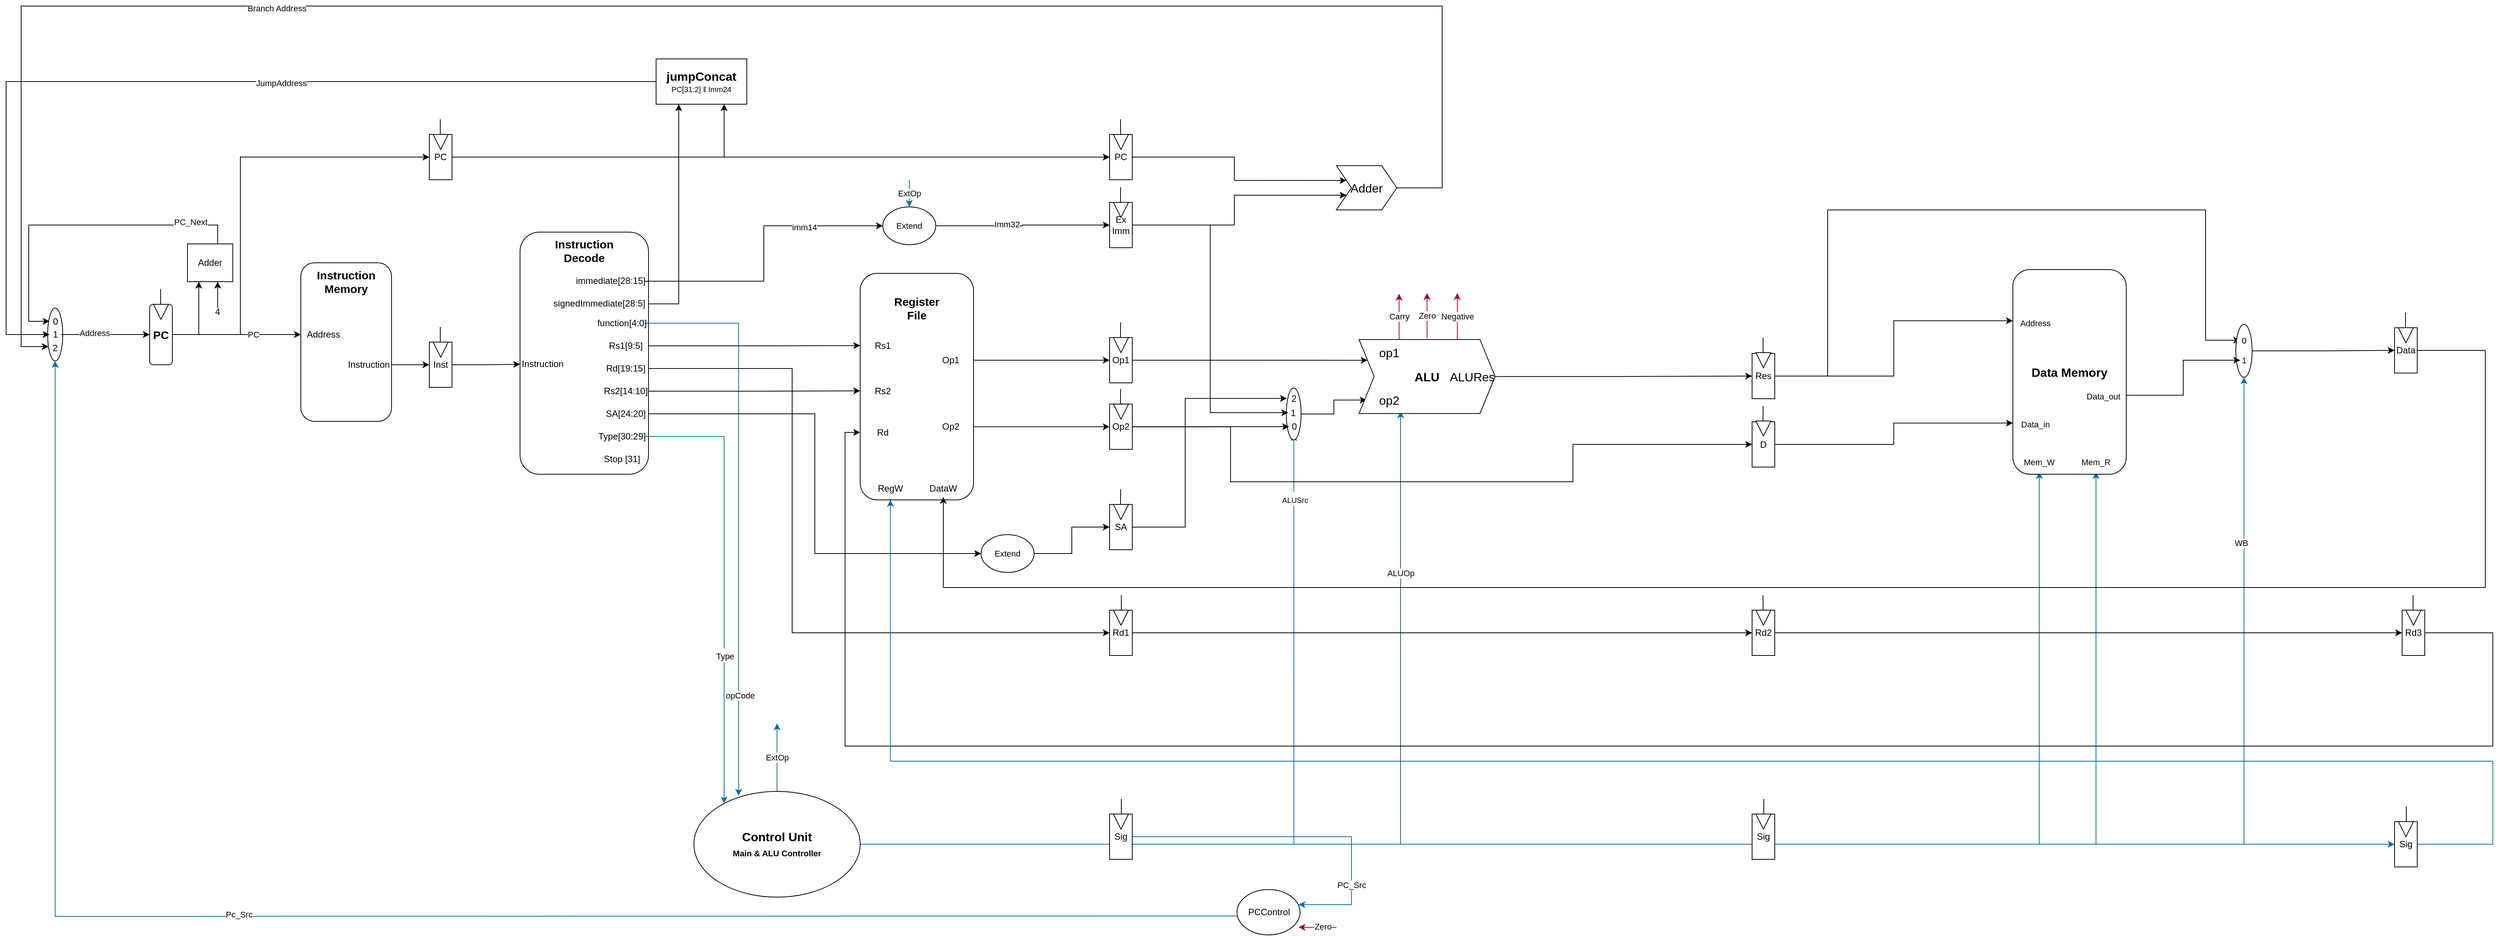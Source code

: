<mxfile version="21.6.1" type="device">
  <diagram name="Page-1" id="oXEudOJj_U4BH6R97gdO">
    <mxGraphModel dx="3387" dy="2086" grid="1" gridSize="10" guides="1" tooltips="1" connect="1" arrows="1" fold="1" page="1" pageScale="1" pageWidth="850" pageHeight="1100" math="0" shadow="0">
      <root>
        <mxCell id="0" />
        <mxCell id="1" parent="0" />
        <mxCell id="ouAhPFaxpFhqAEhYPpZJ-1" value="" style="rounded=1;whiteSpace=wrap;html=1;" parent="1" vertex="1">
          <mxGeometry x="-1100" y="200" width="120" height="210" as="geometry" />
        </mxCell>
        <mxCell id="ouAhPFaxpFhqAEhYPpZJ-2" value="&lt;b&gt;&lt;font style=&quot;font-size: 15px;&quot;&gt;Instruction Memory&lt;/font&gt;&lt;/b&gt;" style="text;html=1;strokeColor=none;fillColor=none;align=center;verticalAlign=middle;whiteSpace=wrap;rounded=0;" parent="1" vertex="1">
          <mxGeometry x="-1070" y="210" width="60" height="30" as="geometry" />
        </mxCell>
        <mxCell id="ouAhPFaxpFhqAEhYPpZJ-3" value="Address" style="text;html=1;strokeColor=none;fillColor=none;align=center;verticalAlign=middle;whiteSpace=wrap;rounded=0;" parent="1" vertex="1">
          <mxGeometry x="-1100" y="280" width="60" height="30" as="geometry" />
        </mxCell>
        <mxCell id="ouAhPFaxpFhqAEhYPpZJ-62" style="edgeStyle=orthogonalEdgeStyle;rounded=0;orthogonalLoop=1;jettySize=auto;html=1;entryX=0;entryY=0.5;entryDx=0;entryDy=0;" parent="1" source="ouAhPFaxpFhqAEhYPpZJ-4" target="ouAhPFaxpFhqAEhYPpZJ-21" edge="1">
          <mxGeometry relative="1" as="geometry" />
        </mxCell>
        <mxCell id="ouAhPFaxpFhqAEhYPpZJ-4" value="Instruction" style="text;html=1;strokeColor=none;fillColor=none;align=center;verticalAlign=middle;whiteSpace=wrap;rounded=0;" parent="1" vertex="1">
          <mxGeometry x="-1040" y="320" width="60" height="30" as="geometry" />
        </mxCell>
        <mxCell id="ouAhPFaxpFhqAEhYPpZJ-5" value="" style="rounded=1;whiteSpace=wrap;html=1;" parent="1" vertex="1">
          <mxGeometry x="-810" y="159.41" width="170" height="320.59" as="geometry" />
        </mxCell>
        <mxCell id="ouAhPFaxpFhqAEhYPpZJ-6" value="Instruction" style="text;html=1;strokeColor=none;fillColor=none;align=center;verticalAlign=middle;whiteSpace=wrap;rounded=0;" parent="1" vertex="1">
          <mxGeometry x="-810" y="319.41" width="60" height="30" as="geometry" />
        </mxCell>
        <mxCell id="ouAhPFaxpFhqAEhYPpZJ-7" value="&lt;b&gt;&lt;font style=&quot;font-size: 15px;&quot;&gt;Instruction Decode&lt;/font&gt;&lt;/b&gt;" style="text;html=1;strokeColor=none;fillColor=none;align=center;verticalAlign=middle;whiteSpace=wrap;rounded=0;" parent="1" vertex="1">
          <mxGeometry x="-755" y="169.41" width="60" height="30" as="geometry" />
        </mxCell>
        <mxCell id="6wjVAZFDUdarTCXk0sE8-6" style="edgeStyle=orthogonalEdgeStyle;rounded=0;orthogonalLoop=1;jettySize=auto;html=1;fillColor=#1ba1e2;strokeColor=#006EAF;entryX=0.269;entryY=0.041;entryDx=0;entryDy=0;entryPerimeter=0;" parent="1" source="ouAhPFaxpFhqAEhYPpZJ-8" target="6wjVAZFDUdarTCXk0sE8-11" edge="1">
          <mxGeometry relative="1" as="geometry">
            <mxPoint x="-436" y="906" as="targetPoint" />
          </mxGeometry>
        </mxCell>
        <mxCell id="6wjVAZFDUdarTCXk0sE8-14" value="opCode" style="edgeLabel;html=1;align=center;verticalAlign=middle;resizable=0;points=[];fontSize=11;" parent="6wjVAZFDUdarTCXk0sE8-6" vertex="1" connectable="0">
          <mxGeometry x="0.644" y="2" relative="1" as="geometry">
            <mxPoint as="offset" />
          </mxGeometry>
        </mxCell>
        <mxCell id="ouAhPFaxpFhqAEhYPpZJ-8" value="function[4:0]" style="text;html=1;strokeColor=none;fillColor=none;align=center;verticalAlign=middle;whiteSpace=wrap;rounded=0;" parent="1" vertex="1">
          <mxGeometry x="-705" y="265" width="60" height="30" as="geometry" />
        </mxCell>
        <mxCell id="6wjVAZFDUdarTCXk0sE8-16" style="edgeStyle=orthogonalEdgeStyle;rounded=0;orthogonalLoop=1;jettySize=auto;html=1;fontSize=11;entryX=0;entryY=0.5;entryDx=0;entryDy=0;" parent="1" source="ouAhPFaxpFhqAEhYPpZJ-9" target="ouAhPFaxpFhqAEhYPpZJ-29" edge="1">
          <mxGeometry relative="1" as="geometry">
            <mxPoint x="-470" y="380" as="targetPoint" />
          </mxGeometry>
        </mxCell>
        <mxCell id="ouAhPFaxpFhqAEhYPpZJ-9" value="Rs2[14:10]" style="text;html=1;strokeColor=none;fillColor=none;align=center;verticalAlign=middle;whiteSpace=wrap;rounded=0;" parent="1" vertex="1">
          <mxGeometry x="-700" y="355" width="60" height="30" as="geometry" />
        </mxCell>
        <mxCell id="6wjVAZFDUdarTCXk0sE8-15" style="edgeStyle=orthogonalEdgeStyle;rounded=0;orthogonalLoop=1;jettySize=auto;html=1;entryX=0;entryY=0.5;entryDx=0;entryDy=0;fontSize=11;" parent="1" source="ouAhPFaxpFhqAEhYPpZJ-10" target="ouAhPFaxpFhqAEhYPpZJ-27" edge="1">
          <mxGeometry relative="1" as="geometry" />
        </mxCell>
        <mxCell id="ouAhPFaxpFhqAEhYPpZJ-10" value="Rs1[9:5]" style="text;html=1;strokeColor=none;fillColor=none;align=center;verticalAlign=middle;whiteSpace=wrap;rounded=0;" parent="1" vertex="1">
          <mxGeometry x="-700" y="295" width="60" height="30" as="geometry" />
        </mxCell>
        <mxCell id="6wjVAZFDUdarTCXk0sE8-27" style="edgeStyle=orthogonalEdgeStyle;rounded=0;orthogonalLoop=1;jettySize=auto;html=1;fontSize=11;entryX=0;entryY=0.5;entryDx=0;entryDy=0;" parent="1" source="ouAhPFaxpFhqAEhYPpZJ-12" target="6wjVAZFDUdarTCXk0sE8-28" edge="1">
          <mxGeometry relative="1" as="geometry">
            <mxPoint x="-420" y="731" as="targetPoint" />
            <Array as="points">
              <mxPoint x="-450" y="340" />
              <mxPoint x="-450" y="690" />
            </Array>
          </mxGeometry>
        </mxCell>
        <mxCell id="ouAhPFaxpFhqAEhYPpZJ-12" value="Rd[19:15]" style="text;html=1;strokeColor=none;fillColor=none;align=center;verticalAlign=middle;whiteSpace=wrap;rounded=0;" parent="1" vertex="1">
          <mxGeometry x="-700" y="325" width="60" height="30" as="geometry" />
        </mxCell>
        <mxCell id="6wjVAZFDUdarTCXk0sE8-146" style="edgeStyle=orthogonalEdgeStyle;rounded=0;orthogonalLoop=1;jettySize=auto;html=1;entryX=0;entryY=0.5;entryDx=0;entryDy=0;fontSize=11;" parent="1" source="ouAhPFaxpFhqAEhYPpZJ-15" target="6wjVAZFDUdarTCXk0sE8-141" edge="1">
          <mxGeometry relative="1" as="geometry" />
        </mxCell>
        <mxCell id="ouAhPFaxpFhqAEhYPpZJ-15" value="SA[24:20]" style="text;html=1;strokeColor=none;fillColor=none;align=center;verticalAlign=middle;whiteSpace=wrap;rounded=0;" parent="1" vertex="1">
          <mxGeometry x="-700" y="385" width="60" height="30" as="geometry" />
        </mxCell>
        <mxCell id="wLsJZr9vulb0QZbWlHcq-2" style="edgeStyle=orthogonalEdgeStyle;rounded=0;orthogonalLoop=1;jettySize=auto;html=1;entryX=0.25;entryY=1;entryDx=0;entryDy=0;" parent="1" source="ouAhPFaxpFhqAEhYPpZJ-16" target="6wjVAZFDUdarTCXk0sE8-1" edge="1">
          <mxGeometry relative="1" as="geometry">
            <mxPoint x="-570" y="20" as="targetPoint" />
          </mxGeometry>
        </mxCell>
        <mxCell id="ouAhPFaxpFhqAEhYPpZJ-16" value="signedImmediate[28:5]" style="text;html=1;strokeColor=none;fillColor=none;align=center;verticalAlign=middle;whiteSpace=wrap;rounded=0;" parent="1" vertex="1">
          <mxGeometry x="-770" y="239.41" width="130" height="30" as="geometry" />
        </mxCell>
        <mxCell id="6wjVAZFDUdarTCXk0sE8-44" style="edgeStyle=orthogonalEdgeStyle;rounded=0;orthogonalLoop=1;jettySize=auto;html=1;entryX=0;entryY=0.5;entryDx=0;entryDy=0;fontSize=11;" parent="1" source="ouAhPFaxpFhqAEhYPpZJ-17" target="6wjVAZFDUdarTCXk0sE8-43" edge="1">
          <mxGeometry relative="1" as="geometry" />
        </mxCell>
        <mxCell id="6wjVAZFDUdarTCXk0sE8-45" value="imm14" style="edgeLabel;html=1;align=center;verticalAlign=middle;resizable=0;points=[];fontSize=11;" parent="6wjVAZFDUdarTCXk0sE8-44" vertex="1" connectable="0">
          <mxGeometry x="0.464" y="-2" relative="1" as="geometry">
            <mxPoint as="offset" />
          </mxGeometry>
        </mxCell>
        <mxCell id="ouAhPFaxpFhqAEhYPpZJ-17" value="immediate[28:15]" style="text;html=1;strokeColor=none;fillColor=none;align=center;verticalAlign=middle;whiteSpace=wrap;rounded=0;" parent="1" vertex="1">
          <mxGeometry x="-735" y="209.41" width="90" height="30" as="geometry" />
        </mxCell>
        <mxCell id="ouAhPFaxpFhqAEhYPpZJ-20" style="edgeStyle=orthogonalEdgeStyle;rounded=0;orthogonalLoop=1;jettySize=auto;html=1;entryX=0;entryY=0.5;entryDx=0;entryDy=0;" parent="1" source="ouAhPFaxpFhqAEhYPpZJ-19" target="ouAhPFaxpFhqAEhYPpZJ-3" edge="1">
          <mxGeometry relative="1" as="geometry">
            <Array as="points">
              <mxPoint x="-1230" y="295" />
              <mxPoint x="-1230" y="295" />
            </Array>
          </mxGeometry>
        </mxCell>
        <mxCell id="ouAhPFaxpFhqAEhYPpZJ-66" value="PC" style="edgeLabel;html=1;align=center;verticalAlign=middle;resizable=0;points=[];" parent="ouAhPFaxpFhqAEhYPpZJ-20" vertex="1" connectable="0">
          <mxGeometry x="0.259" relative="1" as="geometry">
            <mxPoint as="offset" />
          </mxGeometry>
        </mxCell>
        <mxCell id="ouAhPFaxpFhqAEhYPpZJ-55" style="edgeStyle=orthogonalEdgeStyle;rounded=0;orthogonalLoop=1;jettySize=auto;html=1;entryX=0.25;entryY=1;entryDx=0;entryDy=0;" parent="1" source="ouAhPFaxpFhqAEhYPpZJ-19" target="ouAhPFaxpFhqAEhYPpZJ-38" edge="1">
          <mxGeometry relative="1" as="geometry" />
        </mxCell>
        <mxCell id="wLsJZr9vulb0QZbWlHcq-12" style="edgeStyle=orthogonalEdgeStyle;rounded=0;orthogonalLoop=1;jettySize=auto;html=1;entryX=0;entryY=0.5;entryDx=0;entryDy=0;" parent="1" source="ouAhPFaxpFhqAEhYPpZJ-19" target="wLsJZr9vulb0QZbWlHcq-9" edge="1">
          <mxGeometry relative="1" as="geometry">
            <Array as="points">
              <mxPoint x="-1180" y="295" />
              <mxPoint x="-1180" y="60" />
            </Array>
          </mxGeometry>
        </mxCell>
        <mxCell id="ouAhPFaxpFhqAEhYPpZJ-19" value="&lt;b&gt;&lt;font style=&quot;font-size: 15px;&quot;&gt;PC&lt;/font&gt;&lt;/b&gt;" style="rounded=1;whiteSpace=wrap;html=1;" parent="1" vertex="1">
          <mxGeometry x="-1300" y="255" width="30" height="80" as="geometry" />
        </mxCell>
        <mxCell id="ouAhPFaxpFhqAEhYPpZJ-24" value="" style="rounded=1;whiteSpace=wrap;html=1;" parent="1" vertex="1">
          <mxGeometry x="-360" y="214" width="150" height="300" as="geometry" />
        </mxCell>
        <mxCell id="ouAhPFaxpFhqAEhYPpZJ-25" style="edgeStyle=orthogonalEdgeStyle;rounded=0;orthogonalLoop=1;jettySize=auto;html=1;exitX=0.5;exitY=1;exitDx=0;exitDy=0;" parent="1" source="ouAhPFaxpFhqAEhYPpZJ-5" target="ouAhPFaxpFhqAEhYPpZJ-5" edge="1">
          <mxGeometry relative="1" as="geometry" />
        </mxCell>
        <mxCell id="ouAhPFaxpFhqAEhYPpZJ-26" value="&lt;b&gt;&lt;font style=&quot;font-size: 15px;&quot;&gt;Register File&lt;/font&gt;&lt;/b&gt;" style="text;html=1;strokeColor=none;fillColor=none;align=center;verticalAlign=middle;whiteSpace=wrap;rounded=0;" parent="1" vertex="1">
          <mxGeometry x="-315" y="244.59" width="60" height="30" as="geometry" />
        </mxCell>
        <mxCell id="ouAhPFaxpFhqAEhYPpZJ-27" value="Rs1" style="text;html=1;strokeColor=none;fillColor=none;align=center;verticalAlign=middle;whiteSpace=wrap;rounded=0;" parent="1" vertex="1">
          <mxGeometry x="-360" y="294.59" width="60" height="30" as="geometry" />
        </mxCell>
        <mxCell id="ouAhPFaxpFhqAEhYPpZJ-29" value="Rs2" style="text;html=1;strokeColor=none;fillColor=none;align=center;verticalAlign=middle;whiteSpace=wrap;rounded=0;" parent="1" vertex="1">
          <mxGeometry x="-360" y="354.59" width="60" height="30" as="geometry" />
        </mxCell>
        <mxCell id="ouAhPFaxpFhqAEhYPpZJ-30" value="Rd" style="text;html=1;strokeColor=none;fillColor=none;align=center;verticalAlign=middle;whiteSpace=wrap;rounded=0;" parent="1" vertex="1">
          <mxGeometry x="-360" y="409.59" width="60" height="30" as="geometry" />
        </mxCell>
        <mxCell id="ouAhPFaxpFhqAEhYPpZJ-34" value="" style="ellipse;whiteSpace=wrap;html=1;rotation=90;" parent="1" vertex="1">
          <mxGeometry x="-1460" y="285" width="70" height="20" as="geometry" />
        </mxCell>
        <mxCell id="ouAhPFaxpFhqAEhYPpZJ-35" value="2" style="text;html=1;strokeColor=none;fillColor=none;align=center;verticalAlign=middle;whiteSpace=wrap;rounded=0;" parent="1" vertex="1">
          <mxGeometry x="-1433.75" y="305" width="17.5" height="15" as="geometry" />
        </mxCell>
        <mxCell id="ouAhPFaxpFhqAEhYPpZJ-36" value="1" style="text;html=1;strokeColor=none;fillColor=none;align=center;verticalAlign=middle;whiteSpace=wrap;rounded=0;" parent="1" vertex="1">
          <mxGeometry x="-1432.5" y="280" width="15" height="30" as="geometry" />
        </mxCell>
        <mxCell id="ouAhPFaxpFhqAEhYPpZJ-49" style="edgeStyle=orthogonalEdgeStyle;rounded=0;orthogonalLoop=1;jettySize=auto;html=1;entryX=0;entryY=0.5;entryDx=0;entryDy=0;exitX=1;exitY=0.5;exitDx=0;exitDy=0;" parent="1" source="ouAhPFaxpFhqAEhYPpZJ-36" target="ouAhPFaxpFhqAEhYPpZJ-19" edge="1">
          <mxGeometry relative="1" as="geometry">
            <Array as="points" />
            <mxPoint x="-1410" y="295" as="sourcePoint" />
          </mxGeometry>
        </mxCell>
        <mxCell id="ouAhPFaxpFhqAEhYPpZJ-64" value="Address" style="edgeLabel;html=1;align=center;verticalAlign=middle;resizable=0;points=[];" parent="ouAhPFaxpFhqAEhYPpZJ-49" vertex="1" connectable="0">
          <mxGeometry x="-0.255" y="2" relative="1" as="geometry">
            <mxPoint as="offset" />
          </mxGeometry>
        </mxCell>
        <mxCell id="ouAhPFaxpFhqAEhYPpZJ-37" value="0" style="text;html=1;strokeColor=none;fillColor=none;align=center;verticalAlign=middle;whiteSpace=wrap;rounded=0;" parent="1" vertex="1">
          <mxGeometry x="-1432.5" y="270" width="15" height="15" as="geometry" />
        </mxCell>
        <mxCell id="ouAhPFaxpFhqAEhYPpZJ-46" style="edgeStyle=orthogonalEdgeStyle;rounded=0;orthogonalLoop=1;jettySize=auto;html=1;entryX=0;entryY=0.5;entryDx=0;entryDy=0;" parent="1" source="ouAhPFaxpFhqAEhYPpZJ-38" target="ouAhPFaxpFhqAEhYPpZJ-37" edge="1">
          <mxGeometry relative="1" as="geometry">
            <Array as="points">
              <mxPoint x="-1210" y="150" />
              <mxPoint x="-1460" y="150" />
              <mxPoint x="-1460" y="278" />
            </Array>
            <mxPoint x="-1425" y="260" as="targetPoint" />
          </mxGeometry>
        </mxCell>
        <mxCell id="ouAhPFaxpFhqAEhYPpZJ-65" value="PC_Next" style="edgeLabel;html=1;align=center;verticalAlign=middle;resizable=0;points=[];" parent="ouAhPFaxpFhqAEhYPpZJ-46" vertex="1" connectable="0">
          <mxGeometry x="-0.11" y="-4" relative="1" as="geometry">
            <mxPoint x="130" as="offset" />
          </mxGeometry>
        </mxCell>
        <mxCell id="ouAhPFaxpFhqAEhYPpZJ-38" value="Adder" style="rounded=0;whiteSpace=wrap;html=1;" parent="1" vertex="1">
          <mxGeometry x="-1250" y="175" width="60" height="50" as="geometry" />
        </mxCell>
        <mxCell id="ouAhPFaxpFhqAEhYPpZJ-63" style="edgeStyle=orthogonalEdgeStyle;rounded=0;orthogonalLoop=1;jettySize=auto;html=1;entryX=0;entryY=0.5;entryDx=0;entryDy=0;" parent="1" source="ouAhPFaxpFhqAEhYPpZJ-21" target="ouAhPFaxpFhqAEhYPpZJ-6" edge="1">
          <mxGeometry relative="1" as="geometry" />
        </mxCell>
        <mxCell id="ouAhPFaxpFhqAEhYPpZJ-21" value="Inst" style="rounded=0;whiteSpace=wrap;html=1;" parent="1" vertex="1">
          <mxGeometry x="-930" y="305" width="30" height="60" as="geometry" />
        </mxCell>
        <mxCell id="ouAhPFaxpFhqAEhYPpZJ-52" value="" style="triangle;whiteSpace=wrap;html=1;direction=south;" parent="1" vertex="1">
          <mxGeometry x="-1295" y="255" width="20" height="20" as="geometry" />
        </mxCell>
        <mxCell id="ouAhPFaxpFhqAEhYPpZJ-53" value="" style="endArrow=none;html=1;rounded=0;" parent="1" edge="1">
          <mxGeometry width="50" height="50" relative="1" as="geometry">
            <mxPoint x="-1285.5" y="255" as="sourcePoint" />
            <mxPoint x="-1285.5" y="235" as="targetPoint" />
          </mxGeometry>
        </mxCell>
        <mxCell id="ouAhPFaxpFhqAEhYPpZJ-56" value="" style="endArrow=classic;html=1;rounded=0;" parent="1" edge="1">
          <mxGeometry width="50" height="50" relative="1" as="geometry">
            <mxPoint x="-1210" y="260" as="sourcePoint" />
            <mxPoint x="-1210" y="225" as="targetPoint" />
          </mxGeometry>
        </mxCell>
        <mxCell id="ouAhPFaxpFhqAEhYPpZJ-57" value="4" style="text;html=1;strokeColor=none;fillColor=none;align=center;verticalAlign=middle;whiteSpace=wrap;rounded=0;" parent="1" vertex="1">
          <mxGeometry x="-1240" y="250" width="60" height="30" as="geometry" />
        </mxCell>
        <mxCell id="ouAhPFaxpFhqAEhYPpZJ-75" value="" style="triangle;whiteSpace=wrap;html=1;direction=south;" parent="1" vertex="1">
          <mxGeometry x="-925" y="305" width="20" height="20" as="geometry" />
        </mxCell>
        <mxCell id="ouAhPFaxpFhqAEhYPpZJ-76" value="" style="endArrow=none;html=1;rounded=0;" parent="1" edge="1">
          <mxGeometry width="50" height="50" relative="1" as="geometry">
            <mxPoint x="-915.5" y="305" as="sourcePoint" />
            <mxPoint x="-915.5" y="285" as="targetPoint" />
          </mxGeometry>
        </mxCell>
        <mxCell id="6wjVAZFDUdarTCXk0sE8-2" style="edgeStyle=orthogonalEdgeStyle;rounded=0;orthogonalLoop=1;jettySize=auto;html=1;entryX=0.75;entryY=1;entryDx=0;entryDy=0;" parent="1" source="wLsJZr9vulb0QZbWlHcq-9" target="6wjVAZFDUdarTCXk0sE8-1" edge="1">
          <mxGeometry relative="1" as="geometry" />
        </mxCell>
        <mxCell id="wLsJZr9vulb0QZbWlHcq-9" value="PC" style="rounded=0;whiteSpace=wrap;html=1;" parent="1" vertex="1">
          <mxGeometry x="-930" y="30" width="30" height="60" as="geometry" />
        </mxCell>
        <mxCell id="wLsJZr9vulb0QZbWlHcq-10" value="" style="triangle;whiteSpace=wrap;html=1;direction=south;" parent="1" vertex="1">
          <mxGeometry x="-925" y="30" width="20" height="20" as="geometry" />
        </mxCell>
        <mxCell id="wLsJZr9vulb0QZbWlHcq-11" value="" style="endArrow=none;html=1;rounded=0;" parent="1" edge="1">
          <mxGeometry width="50" height="50" relative="1" as="geometry">
            <mxPoint x="-915.5" y="30" as="sourcePoint" />
            <mxPoint x="-915.5" y="10" as="targetPoint" />
          </mxGeometry>
        </mxCell>
        <mxCell id="6wjVAZFDUdarTCXk0sE8-3" style="edgeStyle=orthogonalEdgeStyle;rounded=0;orthogonalLoop=1;jettySize=auto;html=1;" parent="1" source="6wjVAZFDUdarTCXk0sE8-1" target="ouAhPFaxpFhqAEhYPpZJ-36" edge="1">
          <mxGeometry relative="1" as="geometry">
            <Array as="points">
              <mxPoint x="-570" y="-40" />
              <mxPoint x="-1490" y="-40" />
              <mxPoint x="-1490" y="295" />
            </Array>
          </mxGeometry>
        </mxCell>
        <mxCell id="6wjVAZFDUdarTCXk0sE8-4" value="JumpAddress" style="edgeLabel;html=1;align=center;verticalAlign=middle;resizable=0;points=[];" parent="6wjVAZFDUdarTCXk0sE8-3" vertex="1" connectable="0">
          <mxGeometry x="-0.206" y="2" relative="1" as="geometry">
            <mxPoint x="1" as="offset" />
          </mxGeometry>
        </mxCell>
        <mxCell id="6wjVAZFDUdarTCXk0sE8-1" value="&lt;b&gt;&lt;font style=&quot;font-size: 16px;&quot;&gt;jumpConcat&lt;/font&gt;&lt;br&gt;&lt;/b&gt;&lt;font style=&quot;font-size: 10px;&quot;&gt;PC[31:2] ‖ Imm24&lt;/font&gt;&lt;b&gt;&lt;br&gt;&lt;/b&gt;" style="rounded=0;whiteSpace=wrap;html=1;" parent="1" vertex="1">
          <mxGeometry x="-630" y="-70" width="120" height="60" as="geometry" />
        </mxCell>
        <mxCell id="6wjVAZFDUdarTCXk0sE8-7" value="Type[30:29]" style="text;html=1;strokeColor=none;fillColor=none;align=center;verticalAlign=middle;whiteSpace=wrap;rounded=0;" parent="1" vertex="1">
          <mxGeometry x="-705" y="415" width="60" height="30" as="geometry" />
        </mxCell>
        <mxCell id="6wjVAZFDUdarTCXk0sE8-10" style="edgeStyle=orthogonalEdgeStyle;rounded=0;orthogonalLoop=1;jettySize=auto;html=1;fontSize=16;fillColor=#1ba1e2;strokeColor=#006EAF;exitX=1;exitY=0.5;exitDx=0;exitDy=0;" parent="1" source="6wjVAZFDUdarTCXk0sE8-7" target="6wjVAZFDUdarTCXk0sE8-11" edge="1">
          <mxGeometry relative="1" as="geometry">
            <mxPoint x="-502.311" y="688.378" as="targetPoint" />
            <Array as="points">
              <mxPoint x="-540" y="430" />
            </Array>
          </mxGeometry>
        </mxCell>
        <mxCell id="6wjVAZFDUdarTCXk0sE8-13" value="&lt;font style=&quot;font-size: 11px;&quot;&gt;Type&lt;/font&gt;" style="edgeLabel;html=1;align=center;verticalAlign=middle;resizable=0;points=[];fontSize=15;" parent="6wjVAZFDUdarTCXk0sE8-10" vertex="1" connectable="0">
          <mxGeometry x="0.331" y="1" relative="1" as="geometry">
            <mxPoint as="offset" />
          </mxGeometry>
        </mxCell>
        <mxCell id="6wjVAZFDUdarTCXk0sE8-9" value="Stop [31]" style="text;html=1;strokeColor=none;fillColor=none;align=center;verticalAlign=middle;whiteSpace=wrap;rounded=0;" parent="1" vertex="1">
          <mxGeometry x="-705" y="445" width="60" height="30" as="geometry" />
        </mxCell>
        <mxCell id="6wjVAZFDUdarTCXk0sE8-96" style="edgeStyle=orthogonalEdgeStyle;rounded=0;orthogonalLoop=1;jettySize=auto;html=1;entryX=0.5;entryY=1;entryDx=0;entryDy=0;fontSize=16;fillColor=#1ba1e2;strokeColor=#006EAF;" parent="1" source="6wjVAZFDUdarTCXk0sE8-11" target="6wjVAZFDUdarTCXk0sE8-26" edge="1">
          <mxGeometry relative="1" as="geometry" />
        </mxCell>
        <mxCell id="6wjVAZFDUdarTCXk0sE8-97" value="&lt;font size=&quot;1&quot;&gt;ALUSrc&lt;/font&gt;" style="edgeLabel;html=1;align=center;verticalAlign=middle;resizable=0;points=[];fontSize=16;" parent="6wjVAZFDUdarTCXk0sE8-96" vertex="1" connectable="0">
          <mxGeometry x="0.848" y="-1" relative="1" as="geometry">
            <mxPoint as="offset" />
          </mxGeometry>
        </mxCell>
        <mxCell id="6wjVAZFDUdarTCXk0sE8-100" value="ExtOp" style="edgeStyle=orthogonalEdgeStyle;rounded=0;orthogonalLoop=1;jettySize=auto;html=1;fontSize=11;fillColor=#1ba1e2;strokeColor=#006EAF;" parent="1" source="6wjVAZFDUdarTCXk0sE8-11" edge="1">
          <mxGeometry relative="1" as="geometry">
            <mxPoint x="-470" y="810" as="targetPoint" />
            <Array as="points">
              <mxPoint x="-470" y="820" />
              <mxPoint x="-470" y="820" />
            </Array>
          </mxGeometry>
        </mxCell>
        <mxCell id="6wjVAZFDUdarTCXk0sE8-113" style="edgeStyle=orthogonalEdgeStyle;rounded=0;orthogonalLoop=1;jettySize=auto;html=1;entryX=0.75;entryY=1;entryDx=0;entryDy=0;fontSize=11;fillColor=#1ba1e2;strokeColor=#006EAF;" parent="1" source="6wjVAZFDUdarTCXk0sE8-11" target="6wjVAZFDUdarTCXk0sE8-88" edge="1">
          <mxGeometry relative="1" as="geometry" />
        </mxCell>
        <mxCell id="6wjVAZFDUdarTCXk0sE8-115" value="ALUOp" style="edgeLabel;html=1;align=center;verticalAlign=middle;resizable=0;points=[];fontSize=11;" parent="6wjVAZFDUdarTCXk0sE8-113" vertex="1" connectable="0">
          <mxGeometry x="0.666" relative="1" as="geometry">
            <mxPoint y="-1" as="offset" />
          </mxGeometry>
        </mxCell>
        <mxCell id="6wjVAZFDUdarTCXk0sE8-172" style="edgeStyle=orthogonalEdgeStyle;rounded=0;orthogonalLoop=1;jettySize=auto;html=1;entryX=0.5;entryY=1;entryDx=0;entryDy=0;fontSize=11;fillColor=#1ba1e2;strokeColor=#006EAF;" parent="1" source="6wjVAZFDUdarTCXk0sE8-11" target="6wjVAZFDUdarTCXk0sE8-167" edge="1">
          <mxGeometry relative="1" as="geometry" />
        </mxCell>
        <mxCell id="6wjVAZFDUdarTCXk0sE8-173" style="edgeStyle=orthogonalEdgeStyle;rounded=0;orthogonalLoop=1;jettySize=auto;html=1;entryX=0.5;entryY=1;entryDx=0;entryDy=0;fontSize=11;fillColor=#1ba1e2;strokeColor=#006EAF;" parent="1" source="6wjVAZFDUdarTCXk0sE8-11" target="6wjVAZFDUdarTCXk0sE8-168" edge="1">
          <mxGeometry relative="1" as="geometry" />
        </mxCell>
        <mxCell id="6wjVAZFDUdarTCXk0sE8-174" style="edgeStyle=orthogonalEdgeStyle;rounded=0;orthogonalLoop=1;jettySize=auto;html=1;entryX=1;entryY=0.5;entryDx=0;entryDy=0;fontSize=11;fillColor=#1ba1e2;strokeColor=#006EAF;" parent="1" source="6wjVAZFDUdarTCXk0sE8-11" target="6wjVAZFDUdarTCXk0sE8-160" edge="1">
          <mxGeometry relative="1" as="geometry" />
        </mxCell>
        <mxCell id="6wjVAZFDUdarTCXk0sE8-175" value="WB" style="edgeLabel;html=1;align=center;verticalAlign=middle;resizable=0;points=[];fontSize=11;" parent="6wjVAZFDUdarTCXk0sE8-174" vertex="1" connectable="0">
          <mxGeometry x="0.821" y="4" relative="1" as="geometry">
            <mxPoint as="offset" />
          </mxGeometry>
        </mxCell>
        <mxCell id="6wjVAZFDUdarTCXk0sE8-185" style="edgeStyle=orthogonalEdgeStyle;rounded=0;orthogonalLoop=1;jettySize=auto;html=1;fontSize=11;fillColor=#1ba1e2;strokeColor=#006EAF;entryX=0;entryY=0.5;entryDx=0;entryDy=0;" parent="1" source="6wjVAZFDUdarTCXk0sE8-11" target="6wjVAZFDUdarTCXk0sE8-186" edge="1">
          <mxGeometry relative="1" as="geometry">
            <mxPoint x="1681.143" y="970" as="targetPoint" />
          </mxGeometry>
        </mxCell>
        <mxCell id="6wjVAZFDUdarTCXk0sE8-11" value="&lt;b&gt;&lt;font style=&quot;&quot;&gt;&lt;font style=&quot;font-size: 16px;&quot;&gt;Control Unit&lt;/font&gt;&lt;br&gt;&lt;font style=&quot;font-size: 11px;&quot;&gt;Main &amp;amp; ALU Controller&lt;/font&gt;&lt;/font&gt;&lt;/b&gt;" style="ellipse;whiteSpace=wrap;html=1;fontSize=16;" parent="1" vertex="1">
          <mxGeometry x="-580" y="900" width="220" height="140" as="geometry" />
        </mxCell>
        <mxCell id="6wjVAZFDUdarTCXk0sE8-95" style="edgeStyle=orthogonalEdgeStyle;rounded=0;orthogonalLoop=1;jettySize=auto;html=1;fontSize=16;" parent="1" source="6wjVAZFDUdarTCXk0sE8-24" target="6wjVAZFDUdarTCXk0sE8-88" edge="1">
          <mxGeometry relative="1" as="geometry" />
        </mxCell>
        <mxCell id="6wjVAZFDUdarTCXk0sE8-24" value="" style="ellipse;whiteSpace=wrap;html=1;rotation=90;" parent="1" vertex="1">
          <mxGeometry x="179.17" y="390.42" width="68.75" height="19.59" as="geometry" />
        </mxCell>
        <mxCell id="6wjVAZFDUdarTCXk0sE8-25" value="1" style="text;html=1;strokeColor=none;fillColor=none;align=center;verticalAlign=middle;whiteSpace=wrap;rounded=0;" parent="1" vertex="1">
          <mxGeometry x="206.25" y="387.09" width="13.75" height="22.91" as="geometry" />
        </mxCell>
        <mxCell id="6wjVAZFDUdarTCXk0sE8-26" value="0" style="text;html=1;strokeColor=none;fillColor=none;align=center;verticalAlign=middle;whiteSpace=wrap;rounded=0;" parent="1" vertex="1">
          <mxGeometry x="207.5" y="407.09" width="12.5" height="19.82" as="geometry" />
        </mxCell>
        <mxCell id="6wjVAZFDUdarTCXk0sE8-40" style="edgeStyle=orthogonalEdgeStyle;rounded=0;orthogonalLoop=1;jettySize=auto;html=1;entryX=0;entryY=0.5;entryDx=0;entryDy=0;fontSize=11;" parent="1" source="6wjVAZFDUdarTCXk0sE8-28" target="6wjVAZFDUdarTCXk0sE8-34" edge="1">
          <mxGeometry relative="1" as="geometry" />
        </mxCell>
        <mxCell id="6wjVAZFDUdarTCXk0sE8-28" value="Rd1" style="rounded=0;whiteSpace=wrap;html=1;" parent="1" vertex="1">
          <mxGeometry x="-30" y="660" width="30" height="60" as="geometry" />
        </mxCell>
        <mxCell id="6wjVAZFDUdarTCXk0sE8-29" value="" style="triangle;whiteSpace=wrap;html=1;direction=south;" parent="1" vertex="1">
          <mxGeometry x="-25" y="660" width="20" height="20" as="geometry" />
        </mxCell>
        <mxCell id="6wjVAZFDUdarTCXk0sE8-41" style="edgeStyle=orthogonalEdgeStyle;rounded=0;orthogonalLoop=1;jettySize=auto;html=1;entryX=0;entryY=0.5;entryDx=0;entryDy=0;fontSize=11;" parent="1" source="6wjVAZFDUdarTCXk0sE8-34" target="6wjVAZFDUdarTCXk0sE8-37" edge="1">
          <mxGeometry relative="1" as="geometry" />
        </mxCell>
        <mxCell id="6wjVAZFDUdarTCXk0sE8-34" value="Rd2" style="rounded=0;whiteSpace=wrap;html=1;" parent="1" vertex="1">
          <mxGeometry x="820" y="660" width="30" height="60" as="geometry" />
        </mxCell>
        <mxCell id="6wjVAZFDUdarTCXk0sE8-35" value="" style="triangle;whiteSpace=wrap;html=1;direction=south;" parent="1" vertex="1">
          <mxGeometry x="825" y="660" width="20" height="20" as="geometry" />
        </mxCell>
        <mxCell id="6wjVAZFDUdarTCXk0sE8-36" value="" style="endArrow=none;html=1;rounded=0;" parent="1" edge="1">
          <mxGeometry width="50" height="50" relative="1" as="geometry">
            <mxPoint x="834.5" y="660" as="sourcePoint" />
            <mxPoint x="834.5" y="640" as="targetPoint" />
          </mxGeometry>
        </mxCell>
        <mxCell id="6wjVAZFDUdarTCXk0sE8-179" style="edgeStyle=orthogonalEdgeStyle;rounded=0;orthogonalLoop=1;jettySize=auto;html=1;entryX=0;entryY=0.5;entryDx=0;entryDy=0;fontSize=11;" parent="1" source="6wjVAZFDUdarTCXk0sE8-37" target="ouAhPFaxpFhqAEhYPpZJ-30" edge="1">
          <mxGeometry relative="1" as="geometry">
            <Array as="points">
              <mxPoint x="1800" y="690" />
              <mxPoint x="1800" y="840" />
              <mxPoint x="-380" y="840" />
              <mxPoint x="-380" y="425" />
            </Array>
          </mxGeometry>
        </mxCell>
        <mxCell id="6wjVAZFDUdarTCXk0sE8-37" value="Rd3" style="rounded=0;whiteSpace=wrap;html=1;" parent="1" vertex="1">
          <mxGeometry x="1680" y="660" width="30" height="60" as="geometry" />
        </mxCell>
        <mxCell id="6wjVAZFDUdarTCXk0sE8-38" value="" style="triangle;whiteSpace=wrap;html=1;direction=south;" parent="1" vertex="1">
          <mxGeometry x="1685" y="660" width="20" height="20" as="geometry" />
        </mxCell>
        <mxCell id="6wjVAZFDUdarTCXk0sE8-39" value="" style="endArrow=none;html=1;rounded=0;" parent="1" edge="1">
          <mxGeometry width="50" height="50" relative="1" as="geometry">
            <mxPoint x="1694.5" y="660" as="sourcePoint" />
            <mxPoint x="1694.5" y="640" as="targetPoint" />
          </mxGeometry>
        </mxCell>
        <mxCell id="6wjVAZFDUdarTCXk0sE8-49" style="edgeStyle=orthogonalEdgeStyle;rounded=0;orthogonalLoop=1;jettySize=auto;html=1;entryX=0;entryY=0.5;entryDx=0;entryDy=0;fontSize=11;" parent="1" source="6wjVAZFDUdarTCXk0sE8-43" target="6wjVAZFDUdarTCXk0sE8-46" edge="1">
          <mxGeometry relative="1" as="geometry" />
        </mxCell>
        <mxCell id="6wjVAZFDUdarTCXk0sE8-51" value="Imm32" style="edgeLabel;html=1;align=center;verticalAlign=middle;resizable=0;points=[];fontSize=11;" parent="6wjVAZFDUdarTCXk0sE8-49" vertex="1" connectable="0">
          <mxGeometry x="-0.188" y="2" relative="1" as="geometry">
            <mxPoint as="offset" />
          </mxGeometry>
        </mxCell>
        <mxCell id="6wjVAZFDUdarTCXk0sE8-43" value="Extend" style="ellipse;whiteSpace=wrap;html=1;fontSize=11;" parent="1" vertex="1">
          <mxGeometry x="-330" y="126" width="70" height="50" as="geometry" />
        </mxCell>
        <mxCell id="6wjVAZFDUdarTCXk0sE8-91" style="edgeStyle=orthogonalEdgeStyle;rounded=0;orthogonalLoop=1;jettySize=auto;html=1;fontSize=16;entryX=0;entryY=0.5;entryDx=0;entryDy=0;" parent="1" source="6wjVAZFDUdarTCXk0sE8-46" target="6wjVAZFDUdarTCXk0sE8-25" edge="1">
          <mxGeometry relative="1" as="geometry">
            <mxPoint x="230" y="300.0" as="targetPoint" />
          </mxGeometry>
        </mxCell>
        <mxCell id="6wjVAZFDUdarTCXk0sE8-111" style="edgeStyle=orthogonalEdgeStyle;rounded=0;orthogonalLoop=1;jettySize=auto;html=1;entryX=0;entryY=0.75;entryDx=0;entryDy=0;fontSize=11;" parent="1" source="6wjVAZFDUdarTCXk0sE8-46" target="6wjVAZFDUdarTCXk0sE8-110" edge="1">
          <mxGeometry relative="1" as="geometry" />
        </mxCell>
        <mxCell id="6wjVAZFDUdarTCXk0sE8-46" value="Ex&lt;br&gt;Imm" style="rounded=0;whiteSpace=wrap;html=1;" parent="1" vertex="1">
          <mxGeometry x="-30" y="120" width="30" height="60" as="geometry" />
        </mxCell>
        <mxCell id="6wjVAZFDUdarTCXk0sE8-47" value="" style="triangle;whiteSpace=wrap;html=1;direction=south;" parent="1" vertex="1">
          <mxGeometry x="-25" y="120" width="20" height="20" as="geometry" />
        </mxCell>
        <mxCell id="6wjVAZFDUdarTCXk0sE8-48" value="" style="endArrow=none;html=1;rounded=0;" parent="1" edge="1">
          <mxGeometry width="50" height="50" relative="1" as="geometry">
            <mxPoint x="-15.5" y="120" as="sourcePoint" />
            <mxPoint x="-15.5" y="100" as="targetPoint" />
          </mxGeometry>
        </mxCell>
        <mxCell id="6wjVAZFDUdarTCXk0sE8-112" style="edgeStyle=orthogonalEdgeStyle;rounded=0;orthogonalLoop=1;jettySize=auto;html=1;entryX=0;entryY=0.25;entryDx=0;entryDy=0;fontSize=11;" parent="1" source="6wjVAZFDUdarTCXk0sE8-56" target="6wjVAZFDUdarTCXk0sE8-110" edge="1">
          <mxGeometry relative="1" as="geometry" />
        </mxCell>
        <mxCell id="6wjVAZFDUdarTCXk0sE8-56" value="PC" style="rounded=0;whiteSpace=wrap;html=1;" parent="1" vertex="1">
          <mxGeometry x="-30" y="30" width="30" height="60" as="geometry" />
        </mxCell>
        <mxCell id="6wjVAZFDUdarTCXk0sE8-57" value="" style="triangle;whiteSpace=wrap;html=1;direction=south;" parent="1" vertex="1">
          <mxGeometry x="-25" y="30" width="20" height="20" as="geometry" />
        </mxCell>
        <mxCell id="6wjVAZFDUdarTCXk0sE8-58" value="" style="endArrow=none;html=1;rounded=0;" parent="1" edge="1">
          <mxGeometry width="50" height="50" relative="1" as="geometry">
            <mxPoint x="-15.5" y="30" as="sourcePoint" />
            <mxPoint x="-15.5" y="10" as="targetPoint" />
          </mxGeometry>
        </mxCell>
        <mxCell id="6wjVAZFDUdarTCXk0sE8-89" style="edgeStyle=orthogonalEdgeStyle;rounded=0;orthogonalLoop=1;jettySize=auto;html=1;entryX=0;entryY=0.25;entryDx=0;entryDy=0;fontSize=16;" parent="1" source="6wjVAZFDUdarTCXk0sE8-61" target="6wjVAZFDUdarTCXk0sE8-86" edge="1">
          <mxGeometry relative="1" as="geometry" />
        </mxCell>
        <mxCell id="6wjVAZFDUdarTCXk0sE8-61" value="Op1" style="rounded=0;whiteSpace=wrap;html=1;" parent="1" vertex="1">
          <mxGeometry x="-30" y="299" width="30" height="60" as="geometry" />
        </mxCell>
        <mxCell id="6wjVAZFDUdarTCXk0sE8-62" value="" style="triangle;whiteSpace=wrap;html=1;direction=south;" parent="1" vertex="1">
          <mxGeometry x="-25" y="299" width="20" height="20" as="geometry" />
        </mxCell>
        <mxCell id="6wjVAZFDUdarTCXk0sE8-63" value="" style="endArrow=none;html=1;rounded=0;" parent="1" edge="1">
          <mxGeometry width="50" height="50" relative="1" as="geometry">
            <mxPoint x="-15.5" y="299" as="sourcePoint" />
            <mxPoint x="-15.5" y="279" as="targetPoint" />
          </mxGeometry>
        </mxCell>
        <mxCell id="6wjVAZFDUdarTCXk0sE8-90" style="edgeStyle=orthogonalEdgeStyle;rounded=0;orthogonalLoop=1;jettySize=auto;html=1;entryX=0;entryY=0.5;entryDx=0;entryDy=0;fontSize=16;" parent="1" source="6wjVAZFDUdarTCXk0sE8-64" target="6wjVAZFDUdarTCXk0sE8-26" edge="1">
          <mxGeometry relative="1" as="geometry" />
        </mxCell>
        <mxCell id="6wjVAZFDUdarTCXk0sE8-153" style="edgeStyle=orthogonalEdgeStyle;rounded=0;orthogonalLoop=1;jettySize=auto;html=1;entryX=0;entryY=0.5;entryDx=0;entryDy=0;fontSize=11;" parent="1" source="6wjVAZFDUdarTCXk0sE8-64" target="6wjVAZFDUdarTCXk0sE8-154" edge="1">
          <mxGeometry relative="1" as="geometry">
            <Array as="points">
              <mxPoint x="130" y="417" />
              <mxPoint x="130" y="490" />
              <mxPoint x="583" y="490" />
              <mxPoint x="583" y="441" />
            </Array>
          </mxGeometry>
        </mxCell>
        <mxCell id="6wjVAZFDUdarTCXk0sE8-64" value="Op2" style="rounded=0;whiteSpace=wrap;html=1;" parent="1" vertex="1">
          <mxGeometry x="-30" y="387.09" width="30" height="60" as="geometry" />
        </mxCell>
        <mxCell id="6wjVAZFDUdarTCXk0sE8-65" value="" style="triangle;whiteSpace=wrap;html=1;direction=south;" parent="1" vertex="1">
          <mxGeometry x="-25" y="387.09" width="20" height="20" as="geometry" />
        </mxCell>
        <mxCell id="6wjVAZFDUdarTCXk0sE8-66" value="" style="endArrow=none;html=1;rounded=0;" parent="1" edge="1">
          <mxGeometry width="50" height="50" relative="1" as="geometry">
            <mxPoint x="-15.5" y="387.09" as="sourcePoint" />
            <mxPoint x="-15.5" y="367.09" as="targetPoint" />
          </mxGeometry>
        </mxCell>
        <mxCell id="6wjVAZFDUdarTCXk0sE8-72" style="edgeStyle=orthogonalEdgeStyle;rounded=0;orthogonalLoop=1;jettySize=auto;html=1;entryX=0;entryY=0.5;entryDx=0;entryDy=0;fontSize=15;" parent="1" source="6wjVAZFDUdarTCXk0sE8-68" target="6wjVAZFDUdarTCXk0sE8-61" edge="1">
          <mxGeometry relative="1" as="geometry" />
        </mxCell>
        <mxCell id="6wjVAZFDUdarTCXk0sE8-68" value="Op1" style="text;html=1;strokeColor=none;fillColor=none;align=center;verticalAlign=middle;whiteSpace=wrap;rounded=0;" parent="1" vertex="1">
          <mxGeometry x="-270" y="314.0" width="60" height="30" as="geometry" />
        </mxCell>
        <mxCell id="6wjVAZFDUdarTCXk0sE8-73" style="edgeStyle=orthogonalEdgeStyle;rounded=0;orthogonalLoop=1;jettySize=auto;html=1;fontSize=15;entryX=0;entryY=0.5;entryDx=0;entryDy=0;" parent="1" source="6wjVAZFDUdarTCXk0sE8-69" target="6wjVAZFDUdarTCXk0sE8-64" edge="1">
          <mxGeometry relative="1" as="geometry">
            <mxPoint x="-50" y="417.09" as="targetPoint" />
          </mxGeometry>
        </mxCell>
        <mxCell id="6wjVAZFDUdarTCXk0sE8-69" value="Op2" style="text;html=1;strokeColor=none;fillColor=none;align=center;verticalAlign=middle;whiteSpace=wrap;rounded=0;" parent="1" vertex="1">
          <mxGeometry x="-270" y="402.09" width="60" height="30" as="geometry" />
        </mxCell>
        <mxCell id="6wjVAZFDUdarTCXk0sE8-75" value="" style="endArrow=none;html=1;rounded=0;" parent="1" edge="1">
          <mxGeometry width="50" height="50" relative="1" as="geometry">
            <mxPoint x="-14.5" y="660" as="sourcePoint" />
            <mxPoint x="-14.5" y="640" as="targetPoint" />
          </mxGeometry>
        </mxCell>
        <mxCell id="6wjVAZFDUdarTCXk0sE8-149" style="edgeStyle=orthogonalEdgeStyle;rounded=0;orthogonalLoop=1;jettySize=auto;html=1;entryX=0;entryY=0.5;entryDx=0;entryDy=0;fontSize=11;" parent="1" source="6wjVAZFDUdarTCXk0sE8-78" target="6wjVAZFDUdarTCXk0sE8-148" edge="1">
          <mxGeometry relative="1" as="geometry">
            <Array as="points">
              <mxPoint x="70" y="550" />
              <mxPoint x="70" y="380" />
            </Array>
          </mxGeometry>
        </mxCell>
        <mxCell id="6wjVAZFDUdarTCXk0sE8-78" value="SA" style="rounded=0;whiteSpace=wrap;html=1;" parent="1" vertex="1">
          <mxGeometry x="-30" y="520" width="30" height="60" as="geometry" />
        </mxCell>
        <mxCell id="6wjVAZFDUdarTCXk0sE8-79" value="" style="triangle;whiteSpace=wrap;html=1;direction=south;" parent="1" vertex="1">
          <mxGeometry x="-25" y="520" width="20" height="20" as="geometry" />
        </mxCell>
        <mxCell id="6wjVAZFDUdarTCXk0sE8-80" value="" style="endArrow=none;html=1;rounded=0;" parent="1" edge="1">
          <mxGeometry width="50" height="50" relative="1" as="geometry">
            <mxPoint x="-15.5" y="520" as="sourcePoint" />
            <mxPoint x="-15.5" y="500" as="targetPoint" />
          </mxGeometry>
        </mxCell>
        <mxCell id="6wjVAZFDUdarTCXk0sE8-83" value="" style="endArrow=classic;html=1;rounded=0;fontSize=15;entryX=0;entryY=0.5;entryDx=0;entryDy=0;" parent="1" target="6wjVAZFDUdarTCXk0sE8-56" edge="1">
          <mxGeometry width="50" height="50" relative="1" as="geometry">
            <mxPoint x="-540" y="60" as="sourcePoint" />
            <mxPoint x="-490" y="10" as="targetPoint" />
          </mxGeometry>
        </mxCell>
        <mxCell id="6wjVAZFDUdarTCXk0sE8-107" value="Zero" style="edgeStyle=orthogonalEdgeStyle;rounded=0;orthogonalLoop=1;jettySize=auto;html=1;fontSize=11;fillColor=#d80073;strokeColor=#A50040;" parent="1" edge="1">
          <mxGeometry relative="1" as="geometry">
            <mxPoint x="390" y="240" as="targetPoint" />
            <mxPoint x="390" y="300" as="sourcePoint" />
          </mxGeometry>
        </mxCell>
        <mxCell id="6wjVAZFDUdarTCXk0sE8-108" value="Negative" style="edgeStyle=orthogonalEdgeStyle;rounded=0;orthogonalLoop=1;jettySize=auto;html=1;fontSize=11;fillColor=#d80073;strokeColor=#A50040;" parent="1" source="6wjVAZFDUdarTCXk0sE8-86" edge="1">
          <mxGeometry relative="1" as="geometry">
            <mxPoint x="430" y="240" as="targetPoint" />
            <Array as="points">
              <mxPoint x="430" y="290" />
              <mxPoint x="430" y="290" />
            </Array>
          </mxGeometry>
        </mxCell>
        <mxCell id="6wjVAZFDUdarTCXk0sE8-126" style="edgeStyle=orthogonalEdgeStyle;rounded=0;orthogonalLoop=1;jettySize=auto;html=1;fontSize=11;entryX=0;entryY=0.5;entryDx=0;entryDy=0;" parent="1" source="6wjVAZFDUdarTCXk0sE8-86" target="6wjVAZFDUdarTCXk0sE8-127" edge="1">
          <mxGeometry relative="1" as="geometry">
            <mxPoint x="640" y="350.59" as="targetPoint" />
          </mxGeometry>
        </mxCell>
        <mxCell id="6wjVAZFDUdarTCXk0sE8-86" value="&lt;b&gt;ALU&lt;/b&gt;" style="shape=step;perimeter=stepPerimeter;whiteSpace=wrap;html=1;fixedSize=1;fontSize=16;" parent="1" vertex="1">
          <mxGeometry x="300" y="301.59" width="180" height="98" as="geometry" />
        </mxCell>
        <mxCell id="6wjVAZFDUdarTCXk0sE8-87" value="op1" style="text;html=1;strokeColor=none;fillColor=none;align=center;verticalAlign=middle;whiteSpace=wrap;rounded=0;fontSize=16;" parent="1" vertex="1">
          <mxGeometry x="310" y="303.59" width="60" height="30" as="geometry" />
        </mxCell>
        <mxCell id="6wjVAZFDUdarTCXk0sE8-88" value="op2" style="text;html=1;strokeColor=none;fillColor=none;align=center;verticalAlign=middle;whiteSpace=wrap;rounded=0;fontSize=16;" parent="1" vertex="1">
          <mxGeometry x="310" y="366.68" width="60" height="30" as="geometry" />
        </mxCell>
        <mxCell id="6wjVAZFDUdarTCXk0sE8-102" value="ExtOp" style="endArrow=classic;html=1;rounded=0;fontSize=11;entryX=0.5;entryY=0;entryDx=0;entryDy=0;fillColor=#1ba1e2;strokeColor=#006EAF;" parent="1" target="6wjVAZFDUdarTCXk0sE8-43" edge="1">
          <mxGeometry width="50" height="50" relative="1" as="geometry">
            <mxPoint x="-295" y="90" as="sourcePoint" />
            <mxPoint x="-247" y="45" as="targetPoint" />
          </mxGeometry>
        </mxCell>
        <mxCell id="6wjVAZFDUdarTCXk0sE8-104" value="RegW" style="text;html=1;strokeColor=none;fillColor=none;align=center;verticalAlign=middle;whiteSpace=wrap;rounded=0;" parent="1" vertex="1">
          <mxGeometry x="-350" y="484" width="60" height="30" as="geometry" />
        </mxCell>
        <mxCell id="6wjVAZFDUdarTCXk0sE8-105" value="DataW" style="text;html=1;strokeColor=none;fillColor=none;align=center;verticalAlign=middle;whiteSpace=wrap;rounded=0;" parent="1" vertex="1">
          <mxGeometry x="-280" y="484" width="60" height="30" as="geometry" />
        </mxCell>
        <mxCell id="6wjVAZFDUdarTCXk0sE8-106" style="edgeStyle=orthogonalEdgeStyle;rounded=0;orthogonalLoop=1;jettySize=auto;html=1;exitX=0.5;exitY=1;exitDx=0;exitDy=0;fontSize=11;" parent="1" source="6wjVAZFDUdarTCXk0sE8-105" target="6wjVAZFDUdarTCXk0sE8-105" edge="1">
          <mxGeometry relative="1" as="geometry" />
        </mxCell>
        <mxCell id="6wjVAZFDUdarTCXk0sE8-109" value="Carry" style="edgeStyle=orthogonalEdgeStyle;rounded=0;orthogonalLoop=1;jettySize=auto;html=1;fontSize=11;fillColor=#d80073;strokeColor=#A50040;" parent="1" edge="1">
          <mxGeometry relative="1" as="geometry">
            <mxPoint x="353" y="241" as="targetPoint" />
            <mxPoint x="353" y="301" as="sourcePoint" />
          </mxGeometry>
        </mxCell>
        <mxCell id="6wjVAZFDUdarTCXk0sE8-118" style="edgeStyle=orthogonalEdgeStyle;rounded=0;orthogonalLoop=1;jettySize=auto;html=1;fontSize=11;exitX=1;exitY=0.5;exitDx=0;exitDy=0;" parent="1" source="6wjVAZFDUdarTCXk0sE8-110" target="ouAhPFaxpFhqAEhYPpZJ-35" edge="1">
          <mxGeometry relative="1" as="geometry">
            <mxPoint x="-1583.429" y="260" as="targetPoint" />
            <Array as="points">
              <mxPoint x="410" y="101" />
              <mxPoint x="410" y="-140" />
              <mxPoint x="-1470" y="-140" />
              <mxPoint x="-1470" y="311" />
            </Array>
          </mxGeometry>
        </mxCell>
        <mxCell id="6wjVAZFDUdarTCXk0sE8-124" value="Branch Address" style="edgeLabel;html=1;align=center;verticalAlign=middle;resizable=0;points=[];fontSize=11;" parent="6wjVAZFDUdarTCXk0sE8-118" vertex="1" connectable="0">
          <mxGeometry x="-0.017" y="3" relative="1" as="geometry">
            <mxPoint x="-531" as="offset" />
          </mxGeometry>
        </mxCell>
        <mxCell id="6wjVAZFDUdarTCXk0sE8-110" value="Adder" style="shape=step;perimeter=stepPerimeter;whiteSpace=wrap;html=1;fixedSize=1;fontSize=16;" parent="1" vertex="1">
          <mxGeometry x="270" y="71.41" width="80" height="58.59" as="geometry" />
        </mxCell>
        <mxCell id="WX0MLBAtdQrieJ1Neapq-9" style="edgeStyle=orthogonalEdgeStyle;rounded=0;orthogonalLoop=1;jettySize=auto;html=1;entryX=1;entryY=0;entryDx=0;entryDy=0;fillColor=#1ba1e2;strokeColor=#006EAF;" edge="1" parent="1" source="6wjVAZFDUdarTCXk0sE8-121">
          <mxGeometry relative="1" as="geometry">
            <mxPoint x="220" y="1050.0" as="targetPoint" />
            <Array as="points">
              <mxPoint x="290" y="960" />
              <mxPoint x="290" y="1050" />
            </Array>
          </mxGeometry>
        </mxCell>
        <mxCell id="WX0MLBAtdQrieJ1Neapq-10" value="PC_Src" style="edgeLabel;html=1;align=center;verticalAlign=middle;resizable=0;points=[];" vertex="1" connectable="0" parent="WX0MLBAtdQrieJ1Neapq-9">
          <mxGeometry x="0.574" relative="1" as="geometry">
            <mxPoint as="offset" />
          </mxGeometry>
        </mxCell>
        <mxCell id="6wjVAZFDUdarTCXk0sE8-121" value="Sig" style="rounded=0;whiteSpace=wrap;html=1;" parent="1" vertex="1">
          <mxGeometry x="-30" y="930" width="30" height="60" as="geometry" />
        </mxCell>
        <mxCell id="6wjVAZFDUdarTCXk0sE8-122" value="" style="triangle;whiteSpace=wrap;html=1;direction=south;" parent="1" vertex="1">
          <mxGeometry x="-25" y="930" width="20" height="20" as="geometry" />
        </mxCell>
        <mxCell id="6wjVAZFDUdarTCXk0sE8-123" value="" style="endArrow=none;html=1;rounded=0;" parent="1" edge="1">
          <mxGeometry width="50" height="50" relative="1" as="geometry">
            <mxPoint x="-14.5" y="930" as="sourcePoint" />
            <mxPoint x="-14.5" y="910" as="targetPoint" />
          </mxGeometry>
        </mxCell>
        <mxCell id="6wjVAZFDUdarTCXk0sE8-151" style="edgeStyle=orthogonalEdgeStyle;rounded=0;orthogonalLoop=1;jettySize=auto;html=1;entryX=0;entryY=0.25;entryDx=0;entryDy=0;fontSize=16;" parent="1" source="6wjVAZFDUdarTCXk0sE8-127" target="6wjVAZFDUdarTCXk0sE8-150" edge="1">
          <mxGeometry relative="1" as="geometry" />
        </mxCell>
        <mxCell id="6wjVAZFDUdarTCXk0sE8-166" style="edgeStyle=orthogonalEdgeStyle;rounded=0;orthogonalLoop=1;jettySize=auto;html=1;entryX=0;entryY=0.5;entryDx=0;entryDy=0;fontSize=11;" parent="1" source="6wjVAZFDUdarTCXk0sE8-127" target="6wjVAZFDUdarTCXk0sE8-162" edge="1">
          <mxGeometry relative="1" as="geometry">
            <Array as="points">
              <mxPoint x="920" y="350" />
              <mxPoint x="920" y="130" />
              <mxPoint x="1420" y="130" />
              <mxPoint x="1420" y="303" />
            </Array>
          </mxGeometry>
        </mxCell>
        <mxCell id="6wjVAZFDUdarTCXk0sE8-127" value="Res" style="rounded=0;whiteSpace=wrap;html=1;" parent="1" vertex="1">
          <mxGeometry x="820" y="320" width="30" height="60" as="geometry" />
        </mxCell>
        <mxCell id="6wjVAZFDUdarTCXk0sE8-128" value="" style="triangle;whiteSpace=wrap;html=1;direction=south;" parent="1" vertex="1">
          <mxGeometry x="825" y="319" width="20" height="20" as="geometry" />
        </mxCell>
        <mxCell id="6wjVAZFDUdarTCXk0sE8-129" value="" style="endArrow=none;html=1;rounded=0;" parent="1" edge="1">
          <mxGeometry width="50" height="50" relative="1" as="geometry">
            <mxPoint x="834.5" y="319" as="sourcePoint" />
            <mxPoint x="834.5" y="299" as="targetPoint" />
          </mxGeometry>
        </mxCell>
        <mxCell id="6wjVAZFDUdarTCXk0sE8-130" value="ALURes" style="text;html=1;strokeColor=none;fillColor=none;align=center;verticalAlign=middle;whiteSpace=wrap;rounded=0;fontSize=16;" parent="1" vertex="1">
          <mxGeometry x="420" y="335.59" width="60" height="30" as="geometry" />
        </mxCell>
        <mxCell id="6wjVAZFDUdarTCXk0sE8-147" style="edgeStyle=orthogonalEdgeStyle;rounded=0;orthogonalLoop=1;jettySize=auto;html=1;entryX=0;entryY=0.5;entryDx=0;entryDy=0;fontSize=11;" parent="1" source="6wjVAZFDUdarTCXk0sE8-141" target="6wjVAZFDUdarTCXk0sE8-78" edge="1">
          <mxGeometry relative="1" as="geometry" />
        </mxCell>
        <mxCell id="6wjVAZFDUdarTCXk0sE8-141" value="Extend" style="ellipse;whiteSpace=wrap;html=1;fontSize=11;" parent="1" vertex="1">
          <mxGeometry x="-200" y="560" width="70" height="50" as="geometry" />
        </mxCell>
        <mxCell id="6wjVAZFDUdarTCXk0sE8-148" value="2" style="text;html=1;strokeColor=none;fillColor=none;align=center;verticalAlign=middle;whiteSpace=wrap;rounded=0;" parent="1" vertex="1">
          <mxGeometry x="204.5" y="372.09" width="17.5" height="15" as="geometry" />
        </mxCell>
        <mxCell id="6wjVAZFDUdarTCXk0sE8-150" value="&lt;font size=&quot;1&quot; style=&quot;&quot;&gt;&lt;b style=&quot;font-size: 16px;&quot;&gt;Data Memory&lt;/b&gt;&lt;/font&gt;" style="rounded=1;whiteSpace=wrap;html=1;fontSize=11;" parent="1" vertex="1">
          <mxGeometry x="1165" y="209" width="150" height="271" as="geometry" />
        </mxCell>
        <mxCell id="6wjVAZFDUdarTCXk0sE8-152" value="&lt;font style=&quot;font-size: 11px;&quot;&gt;Address&lt;/font&gt;" style="text;html=1;strokeColor=none;fillColor=none;align=center;verticalAlign=middle;whiteSpace=wrap;rounded=0;fontSize=16;" parent="1" vertex="1">
          <mxGeometry x="1165" y="262.5" width="60" height="30" as="geometry" />
        </mxCell>
        <mxCell id="6wjVAZFDUdarTCXk0sE8-157" style="edgeStyle=orthogonalEdgeStyle;rounded=0;orthogonalLoop=1;jettySize=auto;html=1;entryX=0;entryY=0.75;entryDx=0;entryDy=0;fontSize=11;" parent="1" source="6wjVAZFDUdarTCXk0sE8-154" target="6wjVAZFDUdarTCXk0sE8-150" edge="1">
          <mxGeometry relative="1" as="geometry" />
        </mxCell>
        <mxCell id="6wjVAZFDUdarTCXk0sE8-154" value="D" style="rounded=0;whiteSpace=wrap;html=1;" parent="1" vertex="1">
          <mxGeometry x="820" y="410.5" width="30" height="60" as="geometry" />
        </mxCell>
        <mxCell id="6wjVAZFDUdarTCXk0sE8-155" value="" style="triangle;whiteSpace=wrap;html=1;direction=south;" parent="1" vertex="1">
          <mxGeometry x="825" y="409.5" width="20" height="20" as="geometry" />
        </mxCell>
        <mxCell id="6wjVAZFDUdarTCXk0sE8-156" value="" style="endArrow=none;html=1;rounded=0;" parent="1" edge="1">
          <mxGeometry width="50" height="50" relative="1" as="geometry">
            <mxPoint x="834.5" y="409.5" as="sourcePoint" />
            <mxPoint x="834.5" y="389.5" as="targetPoint" />
          </mxGeometry>
        </mxCell>
        <mxCell id="6wjVAZFDUdarTCXk0sE8-158" value="&lt;font style=&quot;font-size: 11px;&quot;&gt;Data_in&lt;br&gt;&lt;/font&gt;" style="text;html=1;strokeColor=none;fillColor=none;align=center;verticalAlign=middle;whiteSpace=wrap;rounded=0;fontSize=16;" parent="1" vertex="1">
          <mxGeometry x="1165" y="396.91" width="60" height="30" as="geometry" />
        </mxCell>
        <mxCell id="6wjVAZFDUdarTCXk0sE8-183" style="edgeStyle=orthogonalEdgeStyle;rounded=0;orthogonalLoop=1;jettySize=auto;html=1;entryX=0;entryY=0.5;entryDx=0;entryDy=0;fontSize=11;" parent="1" source="6wjVAZFDUdarTCXk0sE8-160" target="6wjVAZFDUdarTCXk0sE8-180" edge="1">
          <mxGeometry relative="1" as="geometry" />
        </mxCell>
        <mxCell id="6wjVAZFDUdarTCXk0sE8-160" value="" style="ellipse;whiteSpace=wrap;html=1;fontSize=11;rotation=90;" parent="1" vertex="1">
          <mxGeometry x="1435.8" y="305.8" width="70" height="21.59" as="geometry" />
        </mxCell>
        <mxCell id="6wjVAZFDUdarTCXk0sE8-162" value="0" style="text;html=1;strokeColor=none;fillColor=none;align=center;verticalAlign=middle;whiteSpace=wrap;rounded=0;fontSize=11;" parent="1" vertex="1">
          <mxGeometry x="1465.8" y="292.5" width="10" height="20" as="geometry" />
        </mxCell>
        <mxCell id="6wjVAZFDUdarTCXk0sE8-163" value="1" style="text;html=1;strokeColor=none;fillColor=none;align=center;verticalAlign=middle;whiteSpace=wrap;rounded=0;fontSize=11;" parent="1" vertex="1">
          <mxGeometry x="1465.8" y="319" width="10" height="20" as="geometry" />
        </mxCell>
        <mxCell id="6wjVAZFDUdarTCXk0sE8-165" style="edgeStyle=orthogonalEdgeStyle;rounded=0;orthogonalLoop=1;jettySize=auto;html=1;entryX=0;entryY=0.5;entryDx=0;entryDy=0;fontSize=11;" parent="1" source="6wjVAZFDUdarTCXk0sE8-164" target="6wjVAZFDUdarTCXk0sE8-163" edge="1">
          <mxGeometry relative="1" as="geometry" />
        </mxCell>
        <mxCell id="6wjVAZFDUdarTCXk0sE8-164" value="&lt;font style=&quot;font-size: 11px;&quot;&gt;Data_out&lt;br&gt;&lt;/font&gt;" style="text;html=1;strokeColor=none;fillColor=none;align=center;verticalAlign=middle;whiteSpace=wrap;rounded=0;fontSize=16;" parent="1" vertex="1">
          <mxGeometry x="1255" y="360.42" width="60" height="30" as="geometry" />
        </mxCell>
        <mxCell id="6wjVAZFDUdarTCXk0sE8-167" value="&lt;font style=&quot;font-size: 11px;&quot;&gt;Mem_W&lt;br&gt;&lt;/font&gt;" style="text;html=1;strokeColor=none;fillColor=none;align=center;verticalAlign=middle;whiteSpace=wrap;rounded=0;fontSize=16;" parent="1" vertex="1">
          <mxGeometry x="1170" y="447.09" width="60" height="30" as="geometry" />
        </mxCell>
        <mxCell id="6wjVAZFDUdarTCXk0sE8-168" value="&lt;font style=&quot;font-size: 11px;&quot;&gt;Mem_R&lt;br&gt;&lt;/font&gt;" style="text;html=1;strokeColor=none;fillColor=none;align=center;verticalAlign=middle;whiteSpace=wrap;rounded=0;fontSize=16;" parent="1" vertex="1">
          <mxGeometry x="1245" y="447.09" width="60" height="30" as="geometry" />
        </mxCell>
        <mxCell id="6wjVAZFDUdarTCXk0sE8-169" value="Sig" style="rounded=0;whiteSpace=wrap;html=1;" parent="1" vertex="1">
          <mxGeometry x="820" y="930" width="30" height="60" as="geometry" />
        </mxCell>
        <mxCell id="6wjVAZFDUdarTCXk0sE8-170" value="" style="triangle;whiteSpace=wrap;html=1;direction=south;" parent="1" vertex="1">
          <mxGeometry x="825" y="930" width="20" height="20" as="geometry" />
        </mxCell>
        <mxCell id="6wjVAZFDUdarTCXk0sE8-171" value="" style="endArrow=none;html=1;rounded=0;" parent="1" edge="1">
          <mxGeometry width="50" height="50" relative="1" as="geometry">
            <mxPoint x="835.5" y="930" as="sourcePoint" />
            <mxPoint x="835.5" y="910" as="targetPoint" />
          </mxGeometry>
        </mxCell>
        <mxCell id="6wjVAZFDUdarTCXk0sE8-184" style="edgeStyle=orthogonalEdgeStyle;rounded=0;orthogonalLoop=1;jettySize=auto;html=1;fontSize=11;" parent="1" source="6wjVAZFDUdarTCXk0sE8-180" edge="1">
          <mxGeometry relative="1" as="geometry">
            <mxPoint x="-250" y="510" as="targetPoint" />
            <Array as="points">
              <mxPoint x="1790" y="316" />
              <mxPoint x="1790" y="630" />
              <mxPoint x="-250" y="630" />
              <mxPoint x="-250" y="514" />
            </Array>
          </mxGeometry>
        </mxCell>
        <mxCell id="6wjVAZFDUdarTCXk0sE8-180" value="Data" style="rounded=0;whiteSpace=wrap;html=1;" parent="1" vertex="1">
          <mxGeometry x="1670" y="286" width="30" height="60" as="geometry" />
        </mxCell>
        <mxCell id="6wjVAZFDUdarTCXk0sE8-181" value="" style="triangle;whiteSpace=wrap;html=1;direction=south;" parent="1" vertex="1">
          <mxGeometry x="1675" y="286" width="20" height="20" as="geometry" />
        </mxCell>
        <mxCell id="6wjVAZFDUdarTCXk0sE8-182" value="" style="endArrow=none;html=1;rounded=0;" parent="1" edge="1">
          <mxGeometry width="50" height="50" relative="1" as="geometry">
            <mxPoint x="1684.5" y="286" as="sourcePoint" />
            <mxPoint x="1684.5" y="266" as="targetPoint" />
          </mxGeometry>
        </mxCell>
        <mxCell id="6wjVAZFDUdarTCXk0sE8-189" style="edgeStyle=orthogonalEdgeStyle;rounded=0;orthogonalLoop=1;jettySize=auto;html=1;entryX=0.5;entryY=1;entryDx=0;entryDy=0;fontSize=11;fillColor=#1ba1e2;strokeColor=#006EAF;" parent="1" source="6wjVAZFDUdarTCXk0sE8-186" target="6wjVAZFDUdarTCXk0sE8-104" edge="1">
          <mxGeometry relative="1" as="geometry">
            <Array as="points">
              <mxPoint x="1800" y="970" />
              <mxPoint x="1800" y="860" />
              <mxPoint x="-320" y="860" />
            </Array>
          </mxGeometry>
        </mxCell>
        <mxCell id="6wjVAZFDUdarTCXk0sE8-186" value="Sig" style="rounded=0;whiteSpace=wrap;html=1;" parent="1" vertex="1">
          <mxGeometry x="1670" y="940" width="30" height="60" as="geometry" />
        </mxCell>
        <mxCell id="6wjVAZFDUdarTCXk0sE8-187" value="" style="triangle;whiteSpace=wrap;html=1;direction=south;" parent="1" vertex="1">
          <mxGeometry x="1675" y="940" width="20" height="20" as="geometry" />
        </mxCell>
        <mxCell id="6wjVAZFDUdarTCXk0sE8-188" value="" style="endArrow=none;html=1;rounded=0;" parent="1" edge="1">
          <mxGeometry width="50" height="50" relative="1" as="geometry">
            <mxPoint x="1685.5" y="940" as="sourcePoint" />
            <mxPoint x="1685.5" y="920" as="targetPoint" />
          </mxGeometry>
        </mxCell>
        <mxCell id="WX0MLBAtdQrieJ1Neapq-11" style="edgeStyle=orthogonalEdgeStyle;rounded=0;orthogonalLoop=1;jettySize=auto;html=1;entryX=1;entryY=0.5;entryDx=0;entryDy=0;fillColor=#1ba1e2;strokeColor=#006EAF;" edge="1" parent="1" target="ouAhPFaxpFhqAEhYPpZJ-34">
          <mxGeometry relative="1" as="geometry">
            <mxPoint x="160" y="1065.0" as="sourcePoint" />
          </mxGeometry>
        </mxCell>
        <mxCell id="WX0MLBAtdQrieJ1Neapq-12" value="Pc_Src" style="edgeLabel;html=1;align=center;verticalAlign=middle;resizable=0;points=[];" vertex="1" connectable="0" parent="WX0MLBAtdQrieJ1Neapq-11">
          <mxGeometry x="0.157" y="-3" relative="1" as="geometry">
            <mxPoint as="offset" />
          </mxGeometry>
        </mxCell>
        <mxCell id="WX0MLBAtdQrieJ1Neapq-7" value="" style="endArrow=classic;html=1;rounded=0;entryX=1;entryY=1;entryDx=0;entryDy=0;fillColor=#d80073;strokeColor=#A50040;" edge="1" parent="1">
          <mxGeometry width="50" height="50" relative="1" as="geometry">
            <mxPoint x="270" y="1080" as="sourcePoint" />
            <mxPoint x="220" y="1080.0" as="targetPoint" />
          </mxGeometry>
        </mxCell>
        <mxCell id="WX0MLBAtdQrieJ1Neapq-8" value="Zero" style="edgeLabel;html=1;align=center;verticalAlign=middle;resizable=0;points=[];" vertex="1" connectable="0" parent="WX0MLBAtdQrieJ1Neapq-7">
          <mxGeometry x="-0.257" y="-1" relative="1" as="geometry">
            <mxPoint as="offset" />
          </mxGeometry>
        </mxCell>
        <mxCell id="WX0MLBAtdQrieJ1Neapq-16" value="PCControl" style="ellipse;whiteSpace=wrap;html=1;" vertex="1" parent="1">
          <mxGeometry x="138.5" y="1030" width="83.5" height="60" as="geometry" />
        </mxCell>
      </root>
    </mxGraphModel>
  </diagram>
</mxfile>
